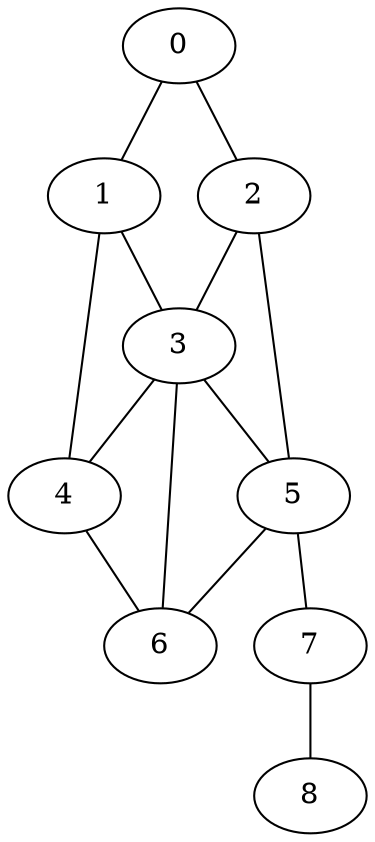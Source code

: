 graph G {
0;
1;
2;
3;
4;
5;
6;
7;
8;
0--1 ;
0--2 ;
1--3 ;
1--4 ;
2--3 ;
2--5 ;
3--6 ;
3--4 ;
3--5 ;
4--6 ;
5--6 ;
5--7 ;
7--8 ;
}
